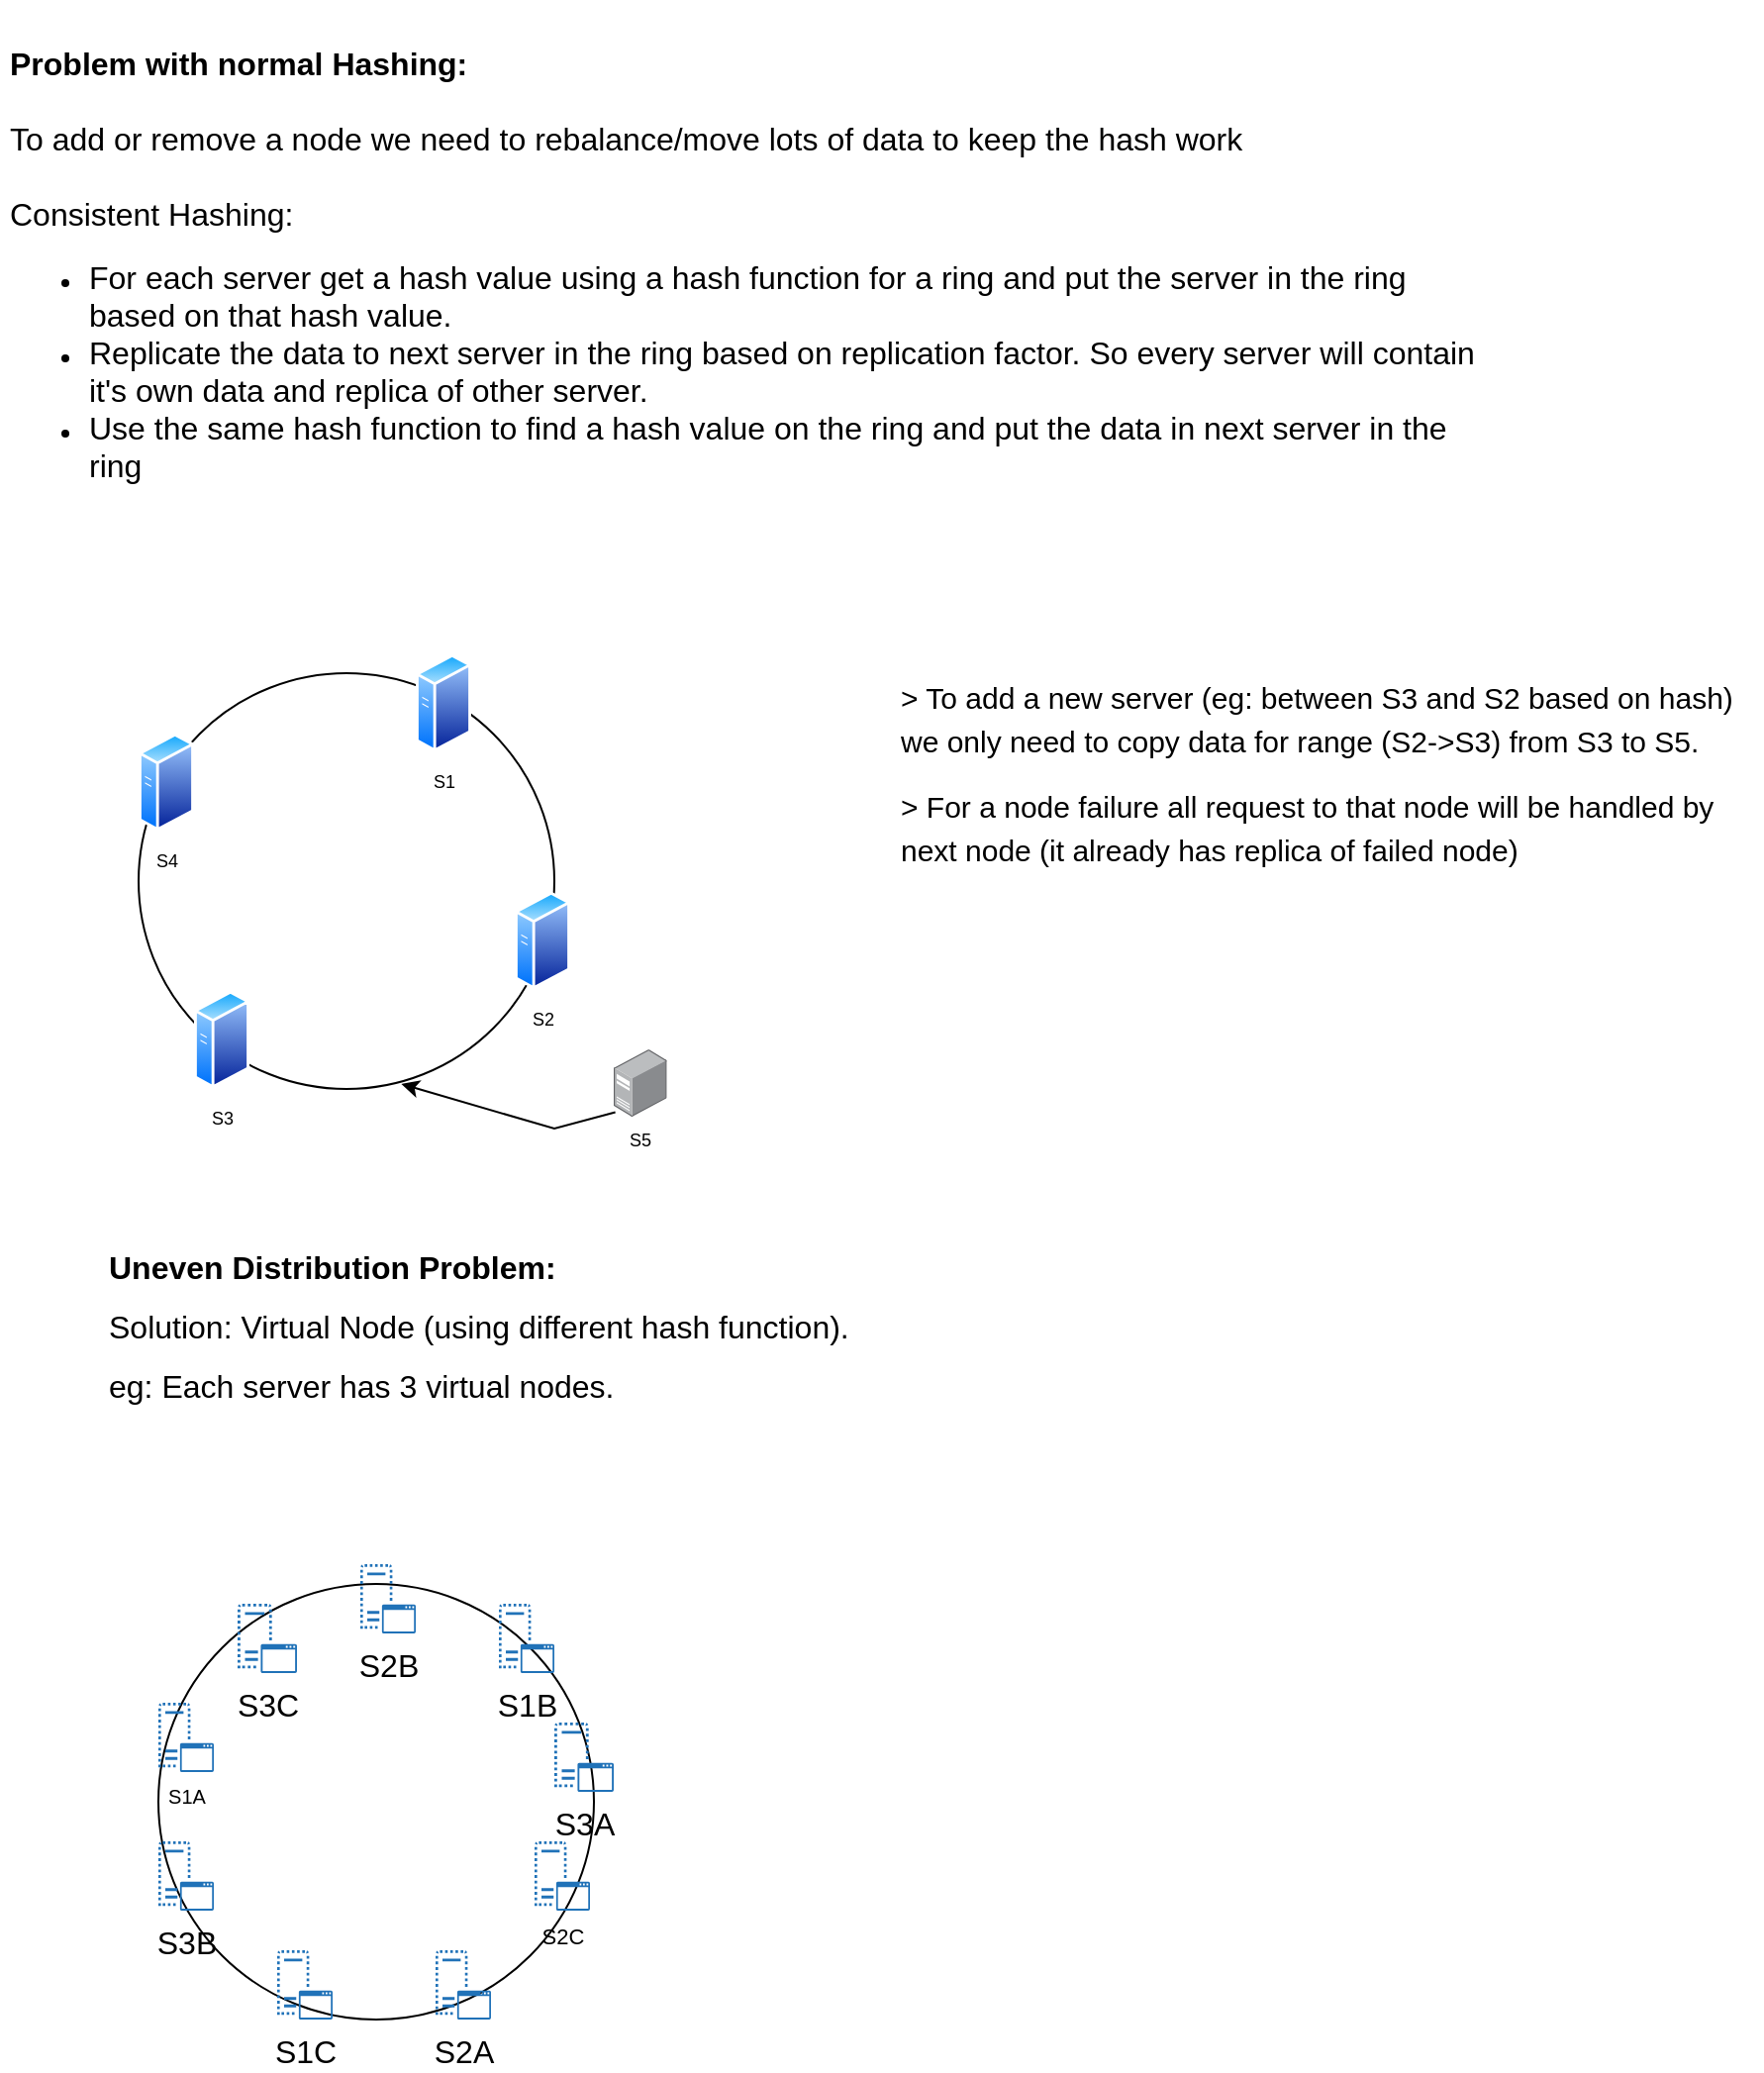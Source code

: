 <mxfile version="20.7.4" type="device"><diagram id="bq1fMjolwCYCcFmVZnmH" name="Page-1"><mxGraphModel dx="1050" dy="619" grid="1" gridSize="10" guides="1" tooltips="1" connect="1" arrows="1" fold="1" page="1" pageScale="1" pageWidth="850" pageHeight="1100" math="0" shadow="0"><root><mxCell id="0"/><mxCell id="1" parent="0"/><mxCell id="XRIyzE5vZDBe56b4LAHJ-6" value="&lt;h1&gt;&lt;font size=&quot;3&quot;&gt;Problem with normal Hashing:&lt;/font&gt;&lt;/h1&gt;&lt;div&gt;&lt;font size=&quot;3&quot;&gt;To add or remove a node we need to rebalance/move lots of data to keep the hash work&lt;/font&gt;&lt;/div&gt;&lt;div&gt;&lt;font size=&quot;3&quot;&gt;&lt;br&gt;&lt;/font&gt;&lt;/div&gt;&lt;div&gt;&lt;font size=&quot;3&quot;&gt;Consistent Hashing:&lt;/font&gt;&lt;/div&gt;&lt;div&gt;&lt;ul&gt;&lt;li&gt;&lt;font size=&quot;3&quot;&gt;For each server get a hash value using a hash function for a ring and put the server in the ring based on that hash value.&lt;/font&gt;&lt;/li&gt;&lt;li&gt;&lt;font size=&quot;3&quot;&gt;Replicate the data to next server in the ring based on replication factor. So every server will contain it's own data and replica of other server.&lt;/font&gt;&lt;/li&gt;&lt;li&gt;&lt;font size=&quot;3&quot;&gt;Use the same hash function to find a hash value on the ring and put the data in next server in the ring&lt;/font&gt;&lt;/li&gt;&lt;/ul&gt;&lt;/div&gt;" style="text;html=1;strokeColor=none;fillColor=none;spacing=5;spacingTop=-20;whiteSpace=wrap;overflow=hidden;rounded=0;" vertex="1" parent="1"><mxGeometry x="20" y="20" width="750" height="260" as="geometry"/></mxCell><mxCell id="XRIyzE5vZDBe56b4LAHJ-7" value="" style="ellipse;whiteSpace=wrap;html=1;aspect=fixed;fontSize=9;" vertex="1" parent="1"><mxGeometry x="90" y="350" width="210" height="210" as="geometry"/></mxCell><mxCell id="XRIyzE5vZDBe56b4LAHJ-8" value="S4" style="aspect=fixed;perimeter=ellipsePerimeter;html=1;align=center;shadow=0;dashed=0;spacingTop=3;image;image=img/lib/active_directory/generic_server.svg;fontSize=9;" vertex="1" parent="1"><mxGeometry x="90" y="380" width="28.0" height="50" as="geometry"/></mxCell><mxCell id="XRIyzE5vZDBe56b4LAHJ-9" value="S1" style="aspect=fixed;perimeter=ellipsePerimeter;html=1;align=center;shadow=0;dashed=0;spacingTop=3;image;image=img/lib/active_directory/generic_server.svg;fontSize=9;" vertex="1" parent="1"><mxGeometry x="230" y="340" width="28.0" height="50" as="geometry"/></mxCell><mxCell id="XRIyzE5vZDBe56b4LAHJ-10" value="S3" style="aspect=fixed;perimeter=ellipsePerimeter;html=1;align=center;shadow=0;dashed=0;spacingTop=3;image;image=img/lib/active_directory/generic_server.svg;fontSize=9;" vertex="1" parent="1"><mxGeometry x="118" y="510" width="28" height="50" as="geometry"/></mxCell><mxCell id="XRIyzE5vZDBe56b4LAHJ-11" value="S2" style="aspect=fixed;perimeter=ellipsePerimeter;html=1;align=center;shadow=0;dashed=0;spacingTop=3;image;image=img/lib/active_directory/generic_server.svg;fontSize=9;" vertex="1" parent="1"><mxGeometry x="280" y="460" width="28.0" height="50" as="geometry"/></mxCell><mxCell id="XRIyzE5vZDBe56b4LAHJ-12" value="S5" style="points=[];aspect=fixed;html=1;align=center;shadow=0;dashed=0;image;image=img/lib/allied_telesis/computer_and_terminals/Server_Desktop.svg;fontSize=9;" vertex="1" parent="1"><mxGeometry x="330" y="540" width="26.82" height="34" as="geometry"/></mxCell><mxCell id="XRIyzE5vZDBe56b4LAHJ-14" value="" style="endArrow=classic;html=1;rounded=0;fontSize=9;exitX=0.03;exitY=0.935;exitDx=0;exitDy=0;exitPerimeter=0;entryX=0.632;entryY=0.988;entryDx=0;entryDy=0;entryPerimeter=0;" edge="1" parent="1" source="XRIyzE5vZDBe56b4LAHJ-12" target="XRIyzE5vZDBe56b4LAHJ-7"><mxGeometry width="50" height="50" relative="1" as="geometry"><mxPoint x="400" y="350" as="sourcePoint"/><mxPoint x="450" y="300" as="targetPoint"/><Array as="points"><mxPoint x="300" y="580"/></Array></mxGeometry></mxCell><mxCell id="XRIyzE5vZDBe56b4LAHJ-15" value="&lt;h1&gt;&lt;span style=&quot;font-size: 15px; font-weight: 400;&quot;&gt;&amp;gt; To add a new server (eg: between S3 and S2 based on hash) we only need to copy data for range (S2-&amp;gt;S3) from S3 to S5.&lt;/span&gt;&lt;/h1&gt;&lt;h1&gt;&lt;span style=&quot;font-size: 15px; font-weight: 400;&quot;&gt;&amp;gt; For a node failure all request to that node will be handled by next node (it already has replica of failed node)&lt;/span&gt;&lt;/h1&gt;&lt;div&gt;&lt;br&gt;&lt;/div&gt;" style="text;html=1;strokeColor=none;fillColor=none;spacing=5;spacingTop=-20;whiteSpace=wrap;overflow=hidden;rounded=0;fontSize=9;align=left;" vertex="1" parent="1"><mxGeometry x="470" y="350" width="440" height="160" as="geometry"/></mxCell><mxCell id="XRIyzE5vZDBe56b4LAHJ-16" value="&lt;h1 style=&quot;font-size: 16px;&quot;&gt;&lt;font style=&quot;font-size: 16px;&quot;&gt;Uneven Distribution Problem:&lt;/font&gt;&lt;/h1&gt;&lt;h1 style=&quot;font-size: 16px;&quot;&gt;&lt;span style=&quot;font-weight: 400;&quot;&gt;&lt;font style=&quot;font-size: 16px;&quot;&gt;Solution: Virtual Node (using different hash function).&lt;/font&gt;&lt;/span&gt;&lt;/h1&gt;&lt;h1 style=&quot;font-size: 16px;&quot;&gt;&lt;span style=&quot;font-weight: 400;&quot;&gt;&lt;font style=&quot;font-size: 16px;&quot;&gt;eg: Each server has 3 virtual nodes.&lt;/font&gt;&lt;/span&gt;&lt;/h1&gt;" style="text;html=1;strokeColor=none;fillColor=none;spacing=5;spacingTop=-20;whiteSpace=wrap;overflow=hidden;rounded=0;fontSize=15;" vertex="1" parent="1"><mxGeometry x="70" y="640" width="650" height="90" as="geometry"/></mxCell><mxCell id="XRIyzE5vZDBe56b4LAHJ-17" value="" style="ellipse;whiteSpace=wrap;html=1;aspect=fixed;fontSize=16;" vertex="1" parent="1"><mxGeometry x="100" y="810" width="220" height="220" as="geometry"/></mxCell><mxCell id="XRIyzE5vZDBe56b4LAHJ-19" value="S1A" style="sketch=0;pointerEvents=1;shadow=0;dashed=0;html=1;strokeColor=none;labelPosition=center;verticalLabelPosition=bottom;verticalAlign=top;outlineConnect=0;align=center;shape=mxgraph.office.servers.virtual_application_server;fillColor=#2072B8;fontSize=10;" vertex="1" parent="1"><mxGeometry x="100" y="870" width="28" height="35" as="geometry"/></mxCell><mxCell id="XRIyzE5vZDBe56b4LAHJ-20" value="S3C" style="sketch=0;pointerEvents=1;shadow=0;dashed=0;html=1;strokeColor=none;labelPosition=center;verticalLabelPosition=bottom;verticalAlign=top;outlineConnect=0;align=center;shape=mxgraph.office.servers.virtual_application_server;fillColor=#2072B8;fontSize=16;" vertex="1" parent="1"><mxGeometry x="140" y="820" width="30" height="35" as="geometry"/></mxCell><mxCell id="XRIyzE5vZDBe56b4LAHJ-21" value="S2B" style="sketch=0;pointerEvents=1;shadow=0;dashed=0;html=1;strokeColor=none;labelPosition=center;verticalLabelPosition=bottom;verticalAlign=top;outlineConnect=0;align=center;shape=mxgraph.office.servers.virtual_application_server;fillColor=#2072B8;fontSize=16;" vertex="1" parent="1"><mxGeometry x="202" y="800" width="28" height="35" as="geometry"/></mxCell><mxCell id="XRIyzE5vZDBe56b4LAHJ-22" value="S1B" style="sketch=0;pointerEvents=1;shadow=0;dashed=0;html=1;strokeColor=none;labelPosition=center;verticalLabelPosition=bottom;verticalAlign=top;outlineConnect=0;align=center;shape=mxgraph.office.servers.virtual_application_server;fillColor=#2072B8;fontSize=16;" vertex="1" parent="1"><mxGeometry x="272" y="820" width="28" height="35" as="geometry"/></mxCell><mxCell id="XRIyzE5vZDBe56b4LAHJ-23" value="S3A" style="sketch=0;pointerEvents=1;shadow=0;dashed=0;html=1;strokeColor=none;labelPosition=center;verticalLabelPosition=bottom;verticalAlign=top;outlineConnect=0;align=center;shape=mxgraph.office.servers.virtual_application_server;fillColor=#2072B8;fontSize=16;" vertex="1" parent="1"><mxGeometry x="300" y="880" width="30" height="35" as="geometry"/></mxCell><mxCell id="XRIyzE5vZDBe56b4LAHJ-24" value="S2C" style="sketch=0;pointerEvents=1;shadow=0;dashed=0;html=1;strokeColor=none;labelPosition=center;verticalLabelPosition=bottom;verticalAlign=top;outlineConnect=0;align=center;shape=mxgraph.office.servers.virtual_application_server;fillColor=#2072B8;fontSize=11;" vertex="1" parent="1"><mxGeometry x="290" y="940" width="28" height="35" as="geometry"/></mxCell><mxCell id="XRIyzE5vZDBe56b4LAHJ-25" value="S2A" style="sketch=0;pointerEvents=1;shadow=0;dashed=0;html=1;strokeColor=none;labelPosition=center;verticalLabelPosition=bottom;verticalAlign=top;outlineConnect=0;align=center;shape=mxgraph.office.servers.virtual_application_server;fillColor=#2072B8;fontSize=16;" vertex="1" parent="1"><mxGeometry x="240" y="995" width="28" height="35" as="geometry"/></mxCell><mxCell id="XRIyzE5vZDBe56b4LAHJ-26" value="S1C" style="sketch=0;pointerEvents=1;shadow=0;dashed=0;html=1;strokeColor=none;labelPosition=center;verticalLabelPosition=bottom;verticalAlign=top;outlineConnect=0;align=center;shape=mxgraph.office.servers.virtual_application_server;fillColor=#2072B8;fontSize=16;" vertex="1" parent="1"><mxGeometry x="160" y="995" width="28" height="35" as="geometry"/></mxCell><mxCell id="XRIyzE5vZDBe56b4LAHJ-27" value="S3B" style="sketch=0;pointerEvents=1;shadow=0;dashed=0;html=1;strokeColor=none;labelPosition=center;verticalLabelPosition=bottom;verticalAlign=top;outlineConnect=0;align=center;shape=mxgraph.office.servers.virtual_application_server;fillColor=#2072B8;fontSize=16;" vertex="1" parent="1"><mxGeometry x="100" y="940" width="28" height="35" as="geometry"/></mxCell></root></mxGraphModel></diagram></mxfile>